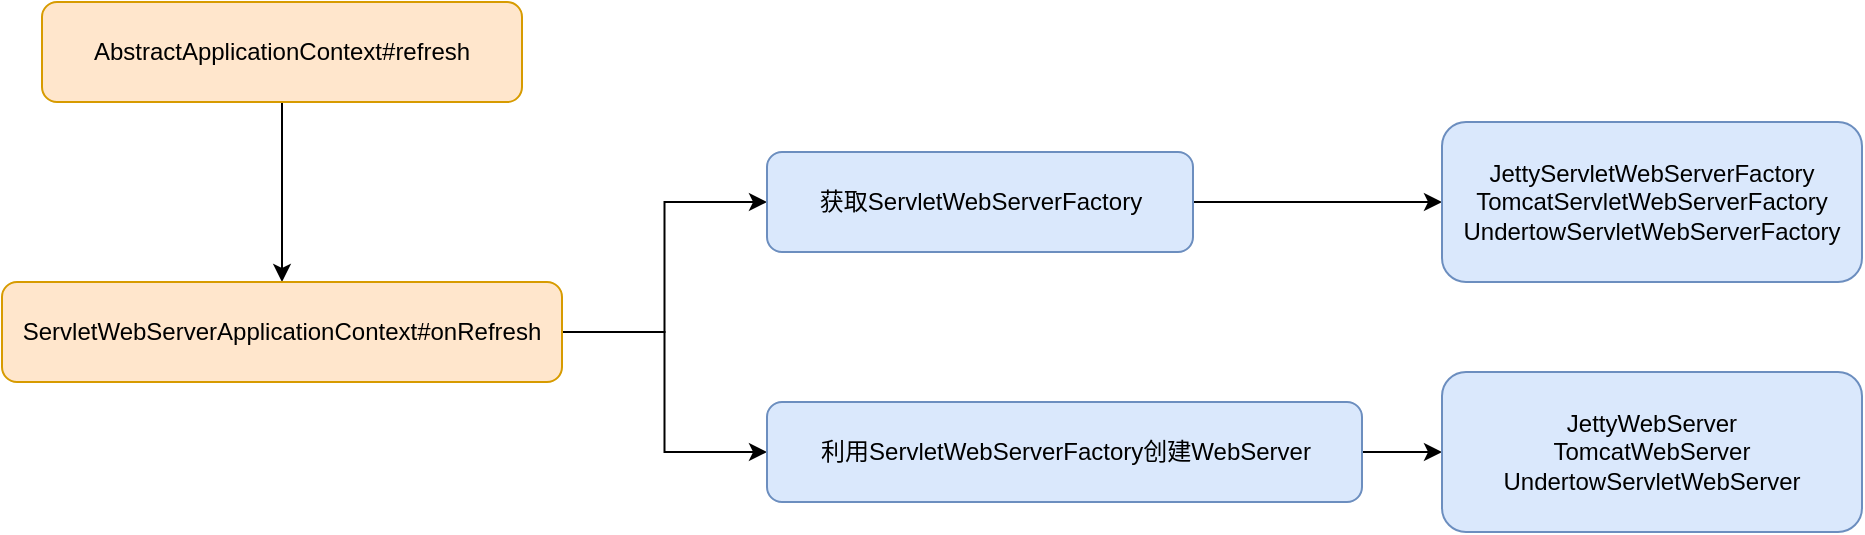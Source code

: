 <mxfile version="15.8.4" type="device"><diagram id="oDXZuJyq93KLg6_eIoDn" name="第 1 页"><mxGraphModel dx="946" dy="625" grid="1" gridSize="10" guides="1" tooltips="1" connect="1" arrows="1" fold="1" page="1" pageScale="1" pageWidth="827" pageHeight="1169" math="0" shadow="0"><root><mxCell id="0"/><mxCell id="1" parent="0"/><mxCell id="mHDU0tjBdjWFWWhoY18o-1" style="edgeStyle=orthogonalEdgeStyle;rounded=0;orthogonalLoop=1;jettySize=auto;html=1;" edge="1" parent="1" source="mHDU0tjBdjWFWWhoY18o-2" target="mHDU0tjBdjWFWWhoY18o-5"><mxGeometry relative="1" as="geometry"/></mxCell><mxCell id="mHDU0tjBdjWFWWhoY18o-2" value="AbstractApplicationContext#refresh" style="rounded=1;whiteSpace=wrap;html=1;fillColor=#ffe6cc;strokeColor=#d79b00;" vertex="1" parent="1"><mxGeometry x="250" y="110" width="240" height="50" as="geometry"/></mxCell><mxCell id="mHDU0tjBdjWFWWhoY18o-3" style="edgeStyle=orthogonalEdgeStyle;rounded=0;orthogonalLoop=1;jettySize=auto;html=1;exitX=1;exitY=0.5;exitDx=0;exitDy=0;entryX=0;entryY=0.5;entryDx=0;entryDy=0;" edge="1" parent="1" source="mHDU0tjBdjWFWWhoY18o-5" target="mHDU0tjBdjWFWWhoY18o-7"><mxGeometry relative="1" as="geometry"/></mxCell><mxCell id="mHDU0tjBdjWFWWhoY18o-4" style="edgeStyle=orthogonalEdgeStyle;rounded=0;orthogonalLoop=1;jettySize=auto;html=1;exitX=1;exitY=0.5;exitDx=0;exitDy=0;entryX=0;entryY=0.5;entryDx=0;entryDy=0;" edge="1" parent="1" source="mHDU0tjBdjWFWWhoY18o-5" target="mHDU0tjBdjWFWWhoY18o-9"><mxGeometry relative="1" as="geometry"/></mxCell><mxCell id="mHDU0tjBdjWFWWhoY18o-5" value="ServletWebServerApplicationContext#onRefresh" style="rounded=1;whiteSpace=wrap;html=1;fillColor=#ffe6cc;strokeColor=#d79b00;" vertex="1" parent="1"><mxGeometry x="230" y="250" width="280" height="50" as="geometry"/></mxCell><mxCell id="mHDU0tjBdjWFWWhoY18o-6" style="edgeStyle=orthogonalEdgeStyle;rounded=0;orthogonalLoop=1;jettySize=auto;html=1;exitX=1;exitY=0.5;exitDx=0;exitDy=0;entryX=0;entryY=0.5;entryDx=0;entryDy=0;" edge="1" parent="1" source="mHDU0tjBdjWFWWhoY18o-7" target="mHDU0tjBdjWFWWhoY18o-10"><mxGeometry relative="1" as="geometry"/></mxCell><mxCell id="mHDU0tjBdjWFWWhoY18o-7" value="获取ServletWebServerFactory" style="rounded=1;whiteSpace=wrap;html=1;fillColor=#dae8fc;strokeColor=#6c8ebf;" vertex="1" parent="1"><mxGeometry x="612.5" y="185" width="213" height="50" as="geometry"/></mxCell><mxCell id="mHDU0tjBdjWFWWhoY18o-8" style="edgeStyle=orthogonalEdgeStyle;rounded=0;orthogonalLoop=1;jettySize=auto;html=1;exitX=1;exitY=0.5;exitDx=0;exitDy=0;entryX=0;entryY=0.5;entryDx=0;entryDy=0;" edge="1" parent="1" source="mHDU0tjBdjWFWWhoY18o-9" target="mHDU0tjBdjWFWWhoY18o-11"><mxGeometry relative="1" as="geometry"/></mxCell><mxCell id="mHDU0tjBdjWFWWhoY18o-9" value="利用ServletWebServerFactory创建WebServer" style="rounded=1;whiteSpace=wrap;html=1;fillColor=#dae8fc;strokeColor=#6c8ebf;" vertex="1" parent="1"><mxGeometry x="612.5" y="310" width="297.5" height="50" as="geometry"/></mxCell><mxCell id="mHDU0tjBdjWFWWhoY18o-10" value="&lt;div&gt;JettyServletWebServerFactory&lt;/div&gt;&lt;div&gt;TomcatServletWebServerFactory&lt;/div&gt;&lt;div&gt;UndertowServletWebServerFactory&lt;/div&gt;" style="rounded=1;whiteSpace=wrap;html=1;fillColor=#dae8fc;strokeColor=#6c8ebf;" vertex="1" parent="1"><mxGeometry x="950" y="170" width="210" height="80" as="geometry"/></mxCell><mxCell id="mHDU0tjBdjWFWWhoY18o-11" value="&lt;div&gt;JettyWebServer&lt;/div&gt;&lt;div&gt;TomcatWebServer&lt;/div&gt;&lt;div&gt;UndertowServletWebServer&lt;/div&gt;" style="rounded=1;whiteSpace=wrap;html=1;fillColor=#dae8fc;strokeColor=#6c8ebf;" vertex="1" parent="1"><mxGeometry x="950" y="295" width="210" height="80" as="geometry"/></mxCell></root></mxGraphModel></diagram></mxfile>